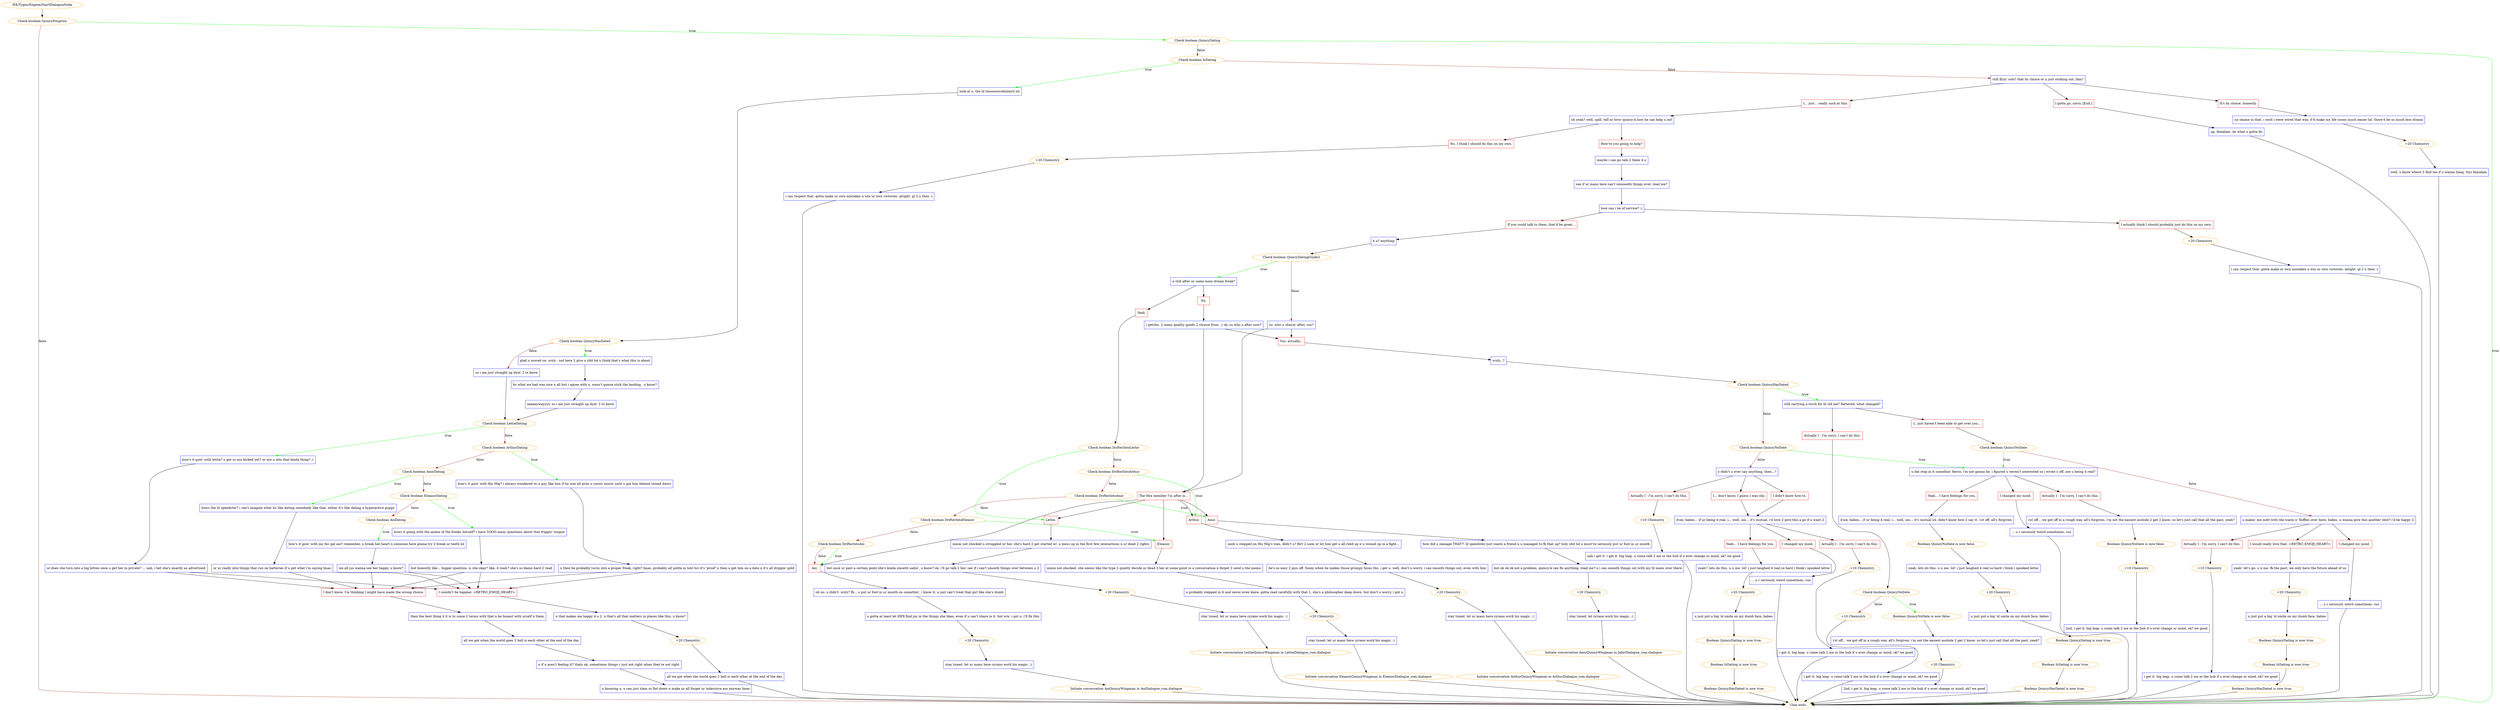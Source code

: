 digraph {
	3188 [label="/EE/Types/Engine/StartDialogueNode",color=orange];
		3188 -> 3189;
	3189 [label="Check boolean QuincyForgiven",color=orange];
		3189 -> 3190 [label=true,color=green];
		3189 -> "Chat ends." [label=false,color=brown];
	3190 [label="Check boolean QuincyDating",color=orange];
		3190 -> "Chat ends." [label=true,color=green];
		3190 -> 3191 [label=false,color=brown];
	"Chat ends." [color=orange];
	"Chat ends." [color=orange];
	3191 [label="Check boolean IsDating",color=orange];
		3191 -> 3194 [label=true,color=green];
		3191 -> 3195 [label=false,color=brown];
	3194 [label="look at u, the lil looooooovebiiiiiird lol",shape=box,color=blue];
		3194 -> 3196;
	3195 [label="still flyin' solo? that by choice or u just striking out, fam?",shape=box,color=blue];
		3195 -> 3228;
		3195 -> 3229;
		3195 -> 3230;
	3196 [label="Check boolean QuincyHasDated",color=orange];
		3196 -> 3197 [label=true,color=green];
		3196 -> 3198 [label=false,color=brown];
	3228 [label="It's by choice, honestly.",shape=box,color=red];
		3228 -> 3231;
	3229 [label="I... just... really suck at this.",shape=box,color=red];
		3229 -> 3235;
	3230 [label="I gotta go, sorry. [End.]",shape=box,color=red];
		3230 -> 3240;
	3197 [label="glad u moved on. srsly - not here 2 give u shit b4 u think that's what this is about",shape=box,color=blue];
		3197 -> 3199;
	3198 [label="so i am just straight up dyin' 2 to know",shape=box,color=blue];
		3198 -> 3201;
	3231 [label="no shame in that. i wish i were wired that way, it'd make my life soooo much easier lol. there'd be so much less drama",shape=box,color=blue];
		3231 -> 3232;
	3235 [label="oh yeah? well, spill. tell ur bruv quincy-k how he can help u out",shape=box,color=blue];
		3235 -> 3237;
		3235 -> 3236;
	3240 [label="np, famalam. do what u gotta do",shape=box,color=blue];
		3240 -> "Chat ends.";
	3199 [label="bc what we had was nice n all but i agree with u, wasn't gonna stick the landing,  u know?",shape=box,color=blue];
		3199 -> 3200;
	3201 [label="Check boolean LettieDating",color=orange];
		3201 -> 3206 [label=true,color=green];
		3201 -> 3202 [label=false,color=brown];
	3232 [label="+20 Chemistry",color=orange];
		3232 -> 3233;
	3237 [label="How're you going to help?",shape=box,color=red];
		3237 -> 3244;
	3236 [label="No, I think I should do this on my own.",shape=box,color=red];
		3236 -> 3238;
	"Chat ends." [color=orange];
	3200 [label="aaaanywayyyy. so i am just straight up dyin' 2 to know",shape=box,color=blue];
		3200 -> 3201;
	3206 [label="how's it goin' with lettie? u get ur ass kicked yet? or are u into that kinda thing? ;)",shape=box,color=blue];
		3206 -> 3207;
	3202 [label="Check boolean ArthurDating",color=orange];
		3202 -> 3208 [label=true,color=green];
		3202 -> 3203 [label=false,color=brown];
	3233 [label="well, u know where 2 find me if u wanna hang. ttys famalam",shape=box,color=blue];
		3233 -> "Chat ends.";
	3244 [label="maybe i can go talk 2 them 4 u",shape=box,color=blue];
		3244 -> 3245;
	3238 [label="+20 Chemistry",color=orange];
		3238 -> 3242;
	3207 [label="or does she turn into a big kitten once u get her in private? ... nah, i bet she's exactly as advertised",shape=box,color=blue];
		3207 -> 3216;
		3207 -> 3217;
	3208 [label="how's it goin' with His Maj? i always wondered w/ a guy like him if he was all prim n yessir nossir until u got him behind closed doors",shape=box,color=blue];
		3208 -> 3209;
	3203 [label="Check boolean AmirDating",color=orange];
		3203 -> 3210 [label=true,color=green];
		3203 -> 3204 [label=false,color=brown];
	"Chat ends." [color=orange];
	3245 [label="see if ur mans here can't smooooth things over, read me?",shape=box,color=blue];
		3245 -> 3246;
	3242 [label="i can respect that. gotta make ur own mistakes n win ur own victories. alright. gl 2 u then :)",shape=box,color=blue];
		3242 -> "Chat ends.";
	3216 [label="I couldn't be happier. <RETRO_EMOJI_HEART>",shape=box,color=red];
		3216 -> 3218;
	3217 [label="I don't know. I'm thinking I might have made the wrong choice.",shape=box,color=red];
		3217 -> 3222;
	3209 [label="n then he probably turns into a proper freak, right? lmao. probably all polite in text b/c it's 'proof' n then u get him on a date n it's all drippin' gold",shape=box,color=blue];
		3209 -> 3216;
		3209 -> 3217;
	3210 [label="hows the lil speedster? i can't imagine what its like dating somebody like that. either it's like dating a hyperactive puppy",shape=box,color=blue];
		3210 -> 3213;
	3204 [label="Check boolean EleanorDating",color=orange];
		3204 -> 3212 [label=true,color=green];
		3204 -> 3205 [label=false,color=brown];
	3246 [label="how can i be of service? ;)",shape=box,color=blue];
		3246 -> 3247;
		3246 -> 3248;
	"Chat ends." [color=orange];
	3218 [label="n that makes me happy 4 u 2. n that's all that matters in places like this, u know?",shape=box,color=blue];
		3218 -> 3220;
	3222 [label="then the best thing 4 it is to come 2 terms with that n be honest with urself n them",shape=box,color=blue];
		3222 -> 3223;
	3213 [label="or ur really into things that run on batteries if u get what i'm saying lmao",shape=box,color=blue];
		3213 -> 3216;
		3213 -> 3217;
	3212 [label="hows it going with the queen of the freaks herself? i have SOOO many questions about that friggin' tongue",shape=box,color=blue];
		3212 -> 3211;
	3205 [label="Check boolean AoiDating",color=orange];
		3205 -> 3214 [label=true,color=green];
	3247 [label="If you could talk to them, that'd be great...",shape=box,color=red];
		3247 -> 3252;
	3248 [label="I actually think I should probably just do this on my own.",shape=box,color=red];
		3248 -> 3250;
	3220 [label="+20 Chemistry",color=orange];
		3220 -> 3219;
	3223 [label="all we got when the world goes 2 hell is each other at the end of the day",shape=box,color=blue];
		3223 -> 3224;
	3211 [label="but honestly like... bigger question. is she okay? like, 4 reals? she's so damn hard 2 read",shape=box,color=blue];
		3211 -> 3216;
		3211 -> 3217;
	3214 [label="how's it goin' with my fav gal aoi? remember, u break her heart n someone here gonna try 2 break ur teeth lol",shape=box,color=blue];
		3214 -> 3215;
	3252 [label="4 u? anything",shape=box,color=blue];
		3252 -> 3253;
	3250 [label="+20 Chemistry",color=orange];
		3250 -> 3249;
	3219 [label="all we got when the world goes 2 hell is each other at the end of the day",shape=box,color=blue];
		3219 -> "Chat ends.";
	3224 [label="n if u aren't feeling it? thats ok. sometimes things r just not right when they're not right",shape=box,color=blue];
		3224 -> 3226;
	3215 [label="we all jus wanna see her happy, u know?",shape=box,color=blue];
		3215 -> 3216;
		3215 -> 3217;
	3253 [label="Check boolean QuincyDatingGuide2",color=orange];
		3253 -> 3254 [label=true,color=green];
		3253 -> 3255 [label=false,color=brown];
	3249 [label="i can respect that. gotta make ur own mistakes n win ur own victories. alright. gl 2 u then :)",shape=box,color=blue];
		3249 -> "Chat ends.";
	"Chat ends." [color=orange];
	3226 [label="n knowing u, u can just slam ur fist down n make us all forget ur indecisive ass anyway lmao",shape=box,color=blue];
		3226 -> "Chat ends.";
	3254 [label="u still after ur same main dream freak?",shape=box,color=blue];
		3254 -> 3256;
		3254 -> 3257;
	3255 [label="so. who u chasin' after, cuz?",shape=box,color=blue];
		3255 -> 2558;
		3255 -> 3262;
	"Chat ends." [color=orange];
	"Chat ends." [color=orange];
	3256 [label="No.",shape=box,color=red];
		3256 -> 3258;
	3257 [label="Yeah.",shape=box,color=red];
		3257 -> 3259;
	2558 [label="The Hex member I'm after is...",shape=box,color=red];
		2558 -> 3265;
		2558 -> 3266;
		2558 -> 3267;
		2558 -> 3268;
		2558 -> 3269;
	3262 [label="You, actually...",shape=box,color=red];
		3262 -> 3296;
	3258 [label="i getchu. 2 many quality goods 2 choose from. ;) ok, so who u after now?",shape=box,color=blue];
		3258 -> 2558;
		3258 -> 3262;
	3259 [label="Check boolean DrifterIntoLettie",color=orange];
		3259 -> 3265 [label=true,color=green];
		3259 -> 3260 [label=false,color=brown];
	3265 [label="Lettie.",shape=box,color=red];
		3265 -> 3270;
	3266 [label="Arthur.",shape=box,color=red];
		3266 -> 3279;
	3267 [label="Amir.",shape=box,color=red];
		3267 -> 3280;
	3268 [label="Eleanor.",shape=box,color=red];
		3268 -> 3285;
	3269 [label="Aoi.",shape=box,color=red];
		3269 -> 3290;
	3296 [label="srsly...?",shape=box,color=blue];
		3296 -> 3297;
	3260 [label="Check boolean DrifterIntoArthur",color=orange];
		3260 -> 3266 [label=true,color=green];
		3260 -> 3261 [label=false,color=brown];
	3270 [label="mmm not shocked u struggled w/ her. she's hard 2 get started w/. u mess up in the first few interactions n ur dead 2 rights",shape=box,color=blue];
		3270 -> 3271;
	3279 [label="oooh u stepped on His Maj's toes, didn't u? flirt 2 soon or let him get u all riled up n u wound up in a fight...",shape=box,color=blue];
		3279 -> 3277;
	3280 [label="how did u manage THAT?! lil speedster just wants a friend n u managed to fk that up? holy shit lol u must've seriously put ur foot in ur mouth",shape=box,color=blue];
		3280 -> 3282;
	3285 [label="mmm not shocked. she seems like the type 2 quietly decide ur dead 2 her at some point in a conversation n forget 2 send u the memo",shape=box,color=blue];
		3285 -> 3288;
	3290 [label="oh no. u didn't. srsly? fk... u put ur foot in ur mouth on somethin', i know it. u just can't treat that girl like she's dumb",shape=box,color=blue];
		3290 -> 3291;
	3297 [label="Check boolean QuincyHasDated",color=orange];
		3297 -> 3298 [label=true,color=green];
		3297 -> 3299 [label=false,color=brown];
	3261 [label="Check boolean DrifterIntoAmir",color=orange];
		3261 -> 3267 [label=true,color=green];
		3261 -> 3263 [label=false,color=brown];
	3271 [label="but once ur past a certain point she's kinda smooth sailin', u know? ok. i'll go talk 2 her. see if i can't smooth things over between u 2",shape=box,color=blue];
		3271 -> 3273;
	3277 [label="he's so easy 2 piss off. funny when he makes those grumpy faces tho. i get u. well, don't u worry. i can smooth things out, even with him",shape=box,color=blue];
		3277 -> 3276;
	3282 [label="but ok ok ok not a problem. quincy-k can fix anything, read me? n i can smooth things out with my lil mans over there",shape=box,color=blue];
		3282 -> 3283;
	3288 [label="u probably stepped in it and never even knew. gotta read carefully with that 1, she's a philosopher deep down. but don't u worry, i got u",shape=box,color=blue];
		3288 -> 3287;
	3291 [label="u gotta at least let HER find joy in the things she likes, even if u can't share in it. but w/e. i got u, i'll fix this",shape=box,color=blue];
		3291 -> 3292;
	3298 [label="still carrying a torch for lil old me? flattered. what changed?",shape=box,color=blue];
		3298 -> 3301;
		3298 -> 3300;
	3299 [label="Check boolean QuincyNoDate",color=orange];
		3299 -> 3313 [label=true,color=green];
		3299 -> 3314 [label=false,color=brown];
	3263 [label="Check boolean DrifterIntoEleanor",color=orange];
		3263 -> 3268 [label=true,color=green];
		3263 -> 3264 [label=false,color=brown];
	3273 [label="+20 Chemistry",color=orange];
		3273 -> 3272;
	3276 [label="+20 Chemistry",color=orange];
		3276 -> 3278;
	3283 [label="+20 Chemistry",color=orange];
		3283 -> 3281;
	3287 [label="+20 Chemistry",color=orange];
		3287 -> 3289;
	3292 [label="+20 Chemistry",color=orange];
		3292 -> 3294;
	3301 [label="I.. just haven't been able to get over you...",shape=box,color=red];
		3301 -> 3311;
	3300 [label="Actually I - I'm sorry, I can't do this.",shape=box,color=red];
		3300 -> 3302;
	3313 [label="u did step in it somethin' fierce, i'm not gonna lie. i figured u weren't interested so i wrote u off. are u being 4 real?",shape=box,color=blue];
		3313 -> 3331;
		3313 -> 3330;
		3313 -> 3332;
	3314 [label="y didn't u ever say anything, then...?",shape=box,color=blue];
		3314 -> 3350;
		3314 -> 3351;
		3314 -> 3349;
	3264 [label="Check boolean DrifterIntoAoi",color=orange];
		3264 -> 3269 [label=true,color=green];
		3264 -> 3269 [label=false,color=brown];
	3272 [label="stay tuned. let ur mans here cyrano work his magic. ;)",shape=box,color=blue];
		3272 -> 3527;
	3278 [label="stay tuned. let ur mans here cyrano work his magic. ;)",shape=box,color=blue];
		3278 -> 3528;
	3281 [label="stay tuned. let cyrano work his magic. ;)",shape=box,color=blue];
		3281 -> 3529;
	3289 [label="stay tuned. let ur mans here cyrano work his magic. ;)",shape=box,color=blue];
		3289 -> 3530;
	3294 [label="stay tuned. let ur mans here cyrano work his magic. ;)",shape=box,color=blue];
		3294 -> 990;
	3311 [label="Check boolean QuincyNoDate",color=orange];
		3311 -> 3313 [label=true,color=green];
		3311 -> 3312 [label=false,color=brown];
	3302 [label="Check boolean QuincyNoDate",color=orange];
		3302 -> 3303 [label=true,color=green];
		3302 -> 3309 [label=false,color=brown];
	3331 [label="Yeah... I have feelings for you.",shape=box,color=red];
		3331 -> 3333;
	3330 [label="Actually I - I'm sorry, I can't do this.",shape=box,color=red];
		3330 -> 3334;
	3332 [label="I changed my mind.",shape=box,color=red];
		3332 -> 3335;
	3350 [label="I... don't know. I guess I was shy.",shape=box,color=red];
		3350 -> 3352;
	3351 [label="I didn't know how to.",shape=box,color=red];
		3351 -> 3352;
	3349 [label="Actually I - I'm sorry, I can't do this.",shape=box,color=red];
		3349 -> 3353;
	3527 [label="Initiate conversation LettieQuincyWingman in LettieDialogue_rom.dialogue",color=orange];
		3527 -> "Chat ends.";
	3528 [label="Initiate conversation ArthurQuincyWingman in ArthurDialogue_rom.dialogue",color=orange];
		3528 -> "Chat ends.";
	3529 [label="Initiate conversation AmirQuincyWingman in JabirDialogue_rom.dialogue",color=orange];
		3529 -> "Chat ends.";
	3530 [label="Initiate conversation EleanorQuincyWingman in EleanorDialogue_rom.dialogue",color=orange];
		3530 -> "Chat ends.";
	990 [label="Initiate conversation AoiQuincyWingman in AoiDialogue_rom.dialogue",color=orange];
		990 -> "Chat ends.";
	3312 [label="u makin' me melt with the warm n' fluffies over here, babes. u wanna give this another shot? i'd be happy 2",shape=box,color=blue];
		3312 -> 3315;
		3312 -> 3317;
		3312 -> 3316;
	3303 [label="Boolean QuincyNoDate is now false.",color=orange];
		3303 -> 3304;
	3309 [label="+10 Chemistry",color=orange];
		3309 -> 3305;
	3333 [label="d'aw, babes... if ur being 4 real, i... well, um... it's mutual lol. didn't know how 2 say it. 1st off, all's forgiven",shape=box,color=blue];
		3333 -> 3337;
	3334 [label="1st off... we got off in a rough way. all's forgiven. i'm not the easiest asshole 2 get 2 know. so let's just call that all the past, yeah?",shape=box,color=blue];
		3334 -> 3338;
	3335 [label="... u r seriously weird sometimes, cuz",shape=box,color=blue];
		3335 -> "Chat ends.";
	3352 [label="d'aw, babes... if ur being 4 real, i... well, um... it's mutual. i'd love 2 give this a go if u want 2",shape=box,color=blue];
		3352 -> 3356;
		3352 -> 3357;
		3352 -> 3358;
	3353 [label="+10 Chemistry",color=orange];
		3353 -> 3354;
	"Chat ends." [color=orange];
	"Chat ends." [color=orange];
	"Chat ends." [color=orange];
	"Chat ends." [color=orange];
	"Chat ends." [color=orange];
	3315 [label="I would really love that. <RETRO_EMOJI_HEART>",shape=box,color=red];
		3315 -> 3318;
	3317 [label="Actually I - I'm sorry, I can't do this.",shape=box,color=red];
		3317 -> 3319;
	3316 [label="I changed my mind.",shape=box,color=red];
		3316 -> 3321;
	3304 [label="1st off... we got off in a rough way. all's forgiven. i'm not the easiest asshole 2 get 2 know. so let's just call that all the past, yeah?",shape=box,color=blue];
		3304 -> 3306;
	3305 [label="i get it. big leap. u come talk 2 me in the hub if u ever change ur mind, ok? we good",shape=box,color=blue];
		3305 -> "Chat ends.";
	3337 [label="Boolean QuincyNoDate is now false.",color=orange];
		3337 -> 3340;
	3338 [label="Boolean QuincyNoDate is now false.",color=orange];
		3338 -> 3341;
	"Chat ends." [color=orange];
	3356 [label="Yeah... I have feelings for you.",shape=box,color=red];
		3356 -> 3361;
	3357 [label="Actually I - I'm sorry, I can't do this.",shape=box,color=red];
		3357 -> 3368;
	3358 [label="I changed my mind.",shape=box,color=red];
		3358 -> 3359;
	3354 [label="nah i get it. i get it. big leap. u come talk 2 me in the hub if u ever change ur mind, ok? we good",shape=box,color=blue];
		3354 -> "Chat ends.";
	3318 [label="yeah! let's go. u n me. fk the past, we only have the future ahead of us",shape=box,color=blue];
		3318 -> 3320;
	3319 [label="+10 Chemistry",color=orange];
		3319 -> 3323;
	3321 [label="... u r seriously weird sometimes, cuz",shape=box,color=blue];
		3321 -> "Chat ends.";
	3306 [label="+20 Chemistry",color=orange];
		3306 -> 3307;
	"Chat ends." [color=orange];
	3340 [label="yeah. lets do this. u n me. lol! i just laughed 4 real so hard i think i spooked lettie",shape=box,color=blue];
		3340 -> 3343;
	3341 [label="+10 Chemistry",color=orange];
		3341 -> 3339;
	3361 [label="yeah!! lets do this. u n me. lol! i just laughed 4 real so hard i think i spooked lettie",shape=box,color=blue];
		3361 -> 3366;
	3368 [label="+10 Chemistry",color=orange];
		3368 -> 3370;
	3359 [label="... u r seriously weird sometimes, cuz",shape=box,color=blue];
		3359 -> "Chat ends.";
	"Chat ends." [color=orange];
	3320 [label="+20 Chemistry",color=orange];
		3320 -> 3325;
	3323 [label="i get it. big leap. u come talk 2 me in the hub if u ever change ur mind, ok? we good",shape=box,color=blue];
		3323 -> "Chat ends.";
	"Chat ends." [color=orange];
	3307 [label="2nd, i get it. big leap. u come talk 2 me in the hub if u ever change ur mind, ok? we good",shape=box,color=blue];
		3307 -> "Chat ends.";
	3343 [label="+20 Chemistry",color=orange];
		3343 -> 3346;
	3339 [label="2nd, i get it. big leap. u come talk 2 me in the hub if u ever change ur mind, ok? we good",shape=box,color=blue];
		3339 -> "Chat ends.";
	3366 [label="+20 Chemistry",color=orange];
		3366 -> 3364;
	3370 [label="i get it. big leap. u come talk 2 me in the hub if u ever change ur mind, ok? we good",shape=box,color=blue];
		3370 -> "Chat ends.";
	"Chat ends." [color=orange];
	3325 [label="u just put a big 'ol smile on my dumb face, babes",shape=box,color=blue];
		3325 -> 3326;
	"Chat ends." [color=orange];
	"Chat ends." [color=orange];
	3346 [label="u just put a big 'ol smile on my dumb face, babes",shape=box,color=blue];
		3346 -> 3348;
	"Chat ends." [color=orange];
	3364 [label="u just put a big 'ol smile on my dumb face, babes",shape=box,color=blue];
		3364 -> 3362;
	"Chat ends." [color=orange];
	3326 [label="Boolean QuincyDating is now true.",color=orange];
		3326 -> 3327;
	3348 [label="Boolean QuincyDating is now true.",color=orange];
		3348 -> 3345;
	3362 [label="Boolean QuincyDating is now true.",color=orange];
		3362 -> 3365;
	3327 [label="Boolean IsDating is now true.",color=orange];
		3327 -> 3328;
	3345 [label="Boolean IsDating is now true.",color=orange];
		3345 -> 3344;
	3365 [label="Boolean IsDating is now true.",color=orange];
		3365 -> 3360;
	3328 [label="Boolean QuincyHasDated is now true.",color=orange];
		3328 -> "Chat ends.";
	3344 [label="Boolean QuincyHasDated is now true.",color=orange];
		3344 -> "Chat ends.";
	3360 [label="Boolean QuincyHasDated is now true.",color=orange];
		3360 -> "Chat ends.";
	"Chat ends." [color=orange];
	"Chat ends." [color=orange];
	"Chat ends." [color=orange];
}